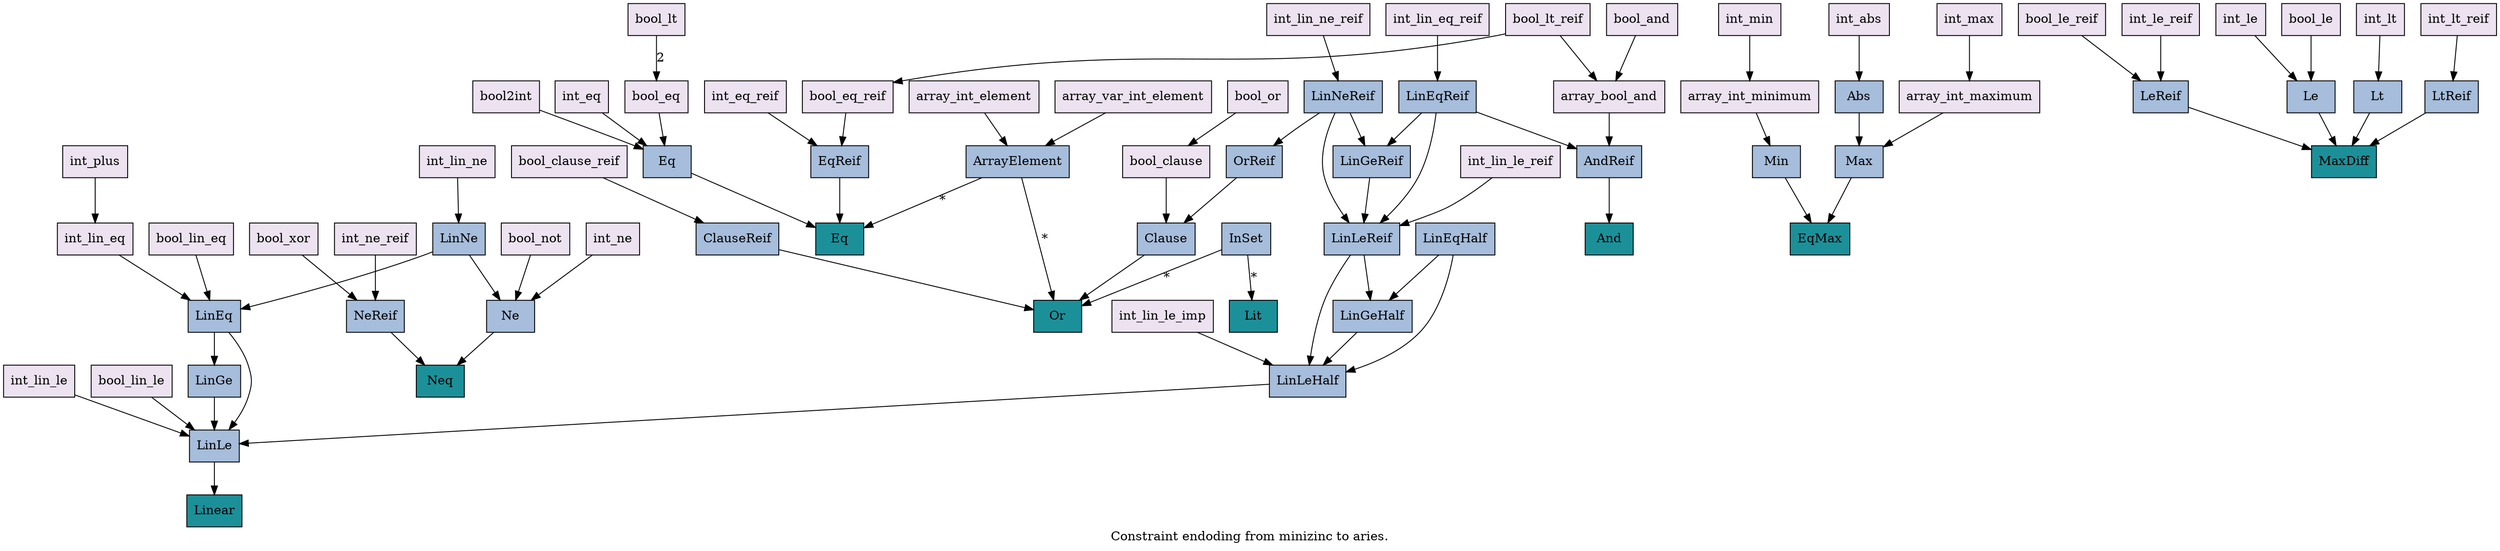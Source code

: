 // This document describes constraint encoding from minizinc to aries.
// Ellipse shape means the constraint is not yet implemented.
// Use Graphviz to generate the graph.

digraph constraints {
    label="Constraint endoding from minizinc to aries."
    node [shape=rectangle colorscheme=pubugn3 style=filled] 

    // ---------- Minizinc ----------
    {
        node [fillcolor=1]
        mzn_array_int_element [label="array_int_element"]
        mzn_array_int_maximum [label="array_int_maximum"]
        mzn_array_int_minimum [label="array_int_minimum"]
        mzn_array_var_int_element [label="array_var_int_element"]
        mzn_int_abs [label="int_abs"]
        // mzn_int_div [label="int_div"] [shape=ellipse]
        mzn_int_eq [label="int_eq"]
        mzn_int_eq_reif [label="int_eq_reif"]
        mzn_int_le [label="int_le"]
        mzn_int_le_reif [label="int_le_reif"]
        mzn_int_lin_eq [label="int_lin_eq"]
        mzn_int_lin_eq_reif [label="int_lin_eq_reif"]
        mzn_int_lin_le [label="int_lin_le"]
        mzn_int_lin_le_imp [label="int_lin_le_imp"]
        mzn_int_lin_le_reif [label="int_lin_le_reif"]
        mzn_int_lin_ne [label="int_lin_ne"]
        mzn_int_lin_ne_reif [label="int_lin_ne_reif"]
        mzn_int_lt [label="int_lt"]
        mzn_int_lt_reif [label="int_lt_reif"]
        mzn_int_max [label="int_max"]
        mzn_int_min [label="int_min"]
        // mzn_int_mod [label="int_mod"] [shape=ellipse]
        mzn_int_ne [label="int_ne"]
        mzn_int_ne_reif [label="int_ne_reif"]
        mzn_int_plus [label="int_plus"]
        // mzn_int_pow [label="int_pow"] [shape=ellipse]
        // mzn_int_times [label="int_times"] [shape=ellipse]
        mzn_array_bool_and [label="array_bool_and"]
        // mzn_array_bool_element [label="array_bool_element"] [shape=ellipse]
        // mzn_array_bool_xor [label="array_bool_xor"] [shape=ellipse]
        // mzn_array_var_bool_element [label="array_var_bool_element"] [shape=ellipse]
        mzn_bool_and [label="bool_and"]
        mzn_bool_clause [label="bool_clause"]
        mzn_bool_clause_reif [label="bool_clause_reif"]
        mzn_bool_eq [label="bool_eq"]
        mzn_bool_eq_reif [label="bool_eq_reif"]
        mzn_bool_le [label="bool_le"]
        mzn_bool_le_reif [label="bool_le_reif"]
        mzn_bool_lin_eq [label="bool_lin_eq"]
        mzn_bool_lin_le [label="bool_lin_le"]
        mzn_bool_lt [label="bool_lt"]
        mzn_bool_lt_reif [label="bool_lt_reif"]
        mzn_bool_not [label="bool_not"]
        mzn_bool_or [label="bool_or"]
        mzn_bool_xor [label="bool_xor"]
        mzn_bool2int [label="bool2int"]
    }
        

    // ---------- Solver API ----------
    {
        node [fillcolor=2]
        api_Abs [label="Abs"]
        api_AndReif [label="AndReif"]
        api_ArrayElement [label="ArrayElement"]
        api_Clause [label="Clause"]
        api_ClauseReif [label="ClauseReif"]
        api_Eq [label="Eq"]
        api_EqReif [label="EqReif"]
        api_InSet [label="InSet"]
        api_Le [label="Le"]
        api_LeReif [label="LeReif"]
        api_Lt [label="Lt"]
        api_LtReif [label="LtReif"]
        api_LinEq [label="LinEq"]
        api_LinEqHalf [label="LinEqHalf"]
        api_LinEqReif [label="LinEqReif"]
        api_LinGe [label="LinGe"]
        api_LinGeHalf [label="LinGeHalf"]
        api_LinGeReif [label="LinGeReif"]
        api_LinLe [label="LinLe"]
        api_LinLeHalf [label="LinLeHalf"]
        api_LinLeReif [label="LinLeReif"]
        api_LinNe [label="LinNe"]
        api_LinNeReif [label="LinNeReif"]
        api_Max [label="Max"]
        api_Min [label="Min"]
        api_Ne [label="Ne"]
        api_NeReif [label="NeReif"]
        api_OrReif [label="OrReif"]
    }

    // ---------- Solver ----------
    {
        node [fillcolor=3]
        // sol_Alternative [label="Alternative"]
        sol_And [label="And"]
        sol_Eq [label="Eq"]
        sol_EqMax [label="EqMax"]
        // sol_EqVal [label="EqVal"]
        // sol_EqVarMulLit [label="EqVarMulLit"]
        sol_Linear [label="Linear"]
        sol_Lit [label="Lit"]
        sol_MaxDiff [label="MaxDiff"] // b - a <= ub
        sol_Neq [label="Neq"]
        // sol_NeqVal [label="NeqVal"]
        sol_Or [label="Or"]
    }

    // ---------- Minizinc ----------
    mzn_array_int_element -> api_ArrayElement
    mzn_array_int_maximum -> api_Max
    mzn_array_int_minimum -> api_Min
    mzn_array_var_int_element -> api_ArrayElement
    mzn_int_abs -> api_Abs
    // mzn_int_div
    mzn_int_eq -> api_Eq
    mzn_int_eq_reif -> api_EqReif
    mzn_int_le -> api_Le
    mzn_int_le_reif -> api_LeReif
    mzn_int_lin_eq -> api_LinEq
    mzn_int_lin_eq_reif -> api_LinEqReif
    mzn_int_lin_le -> api_LinLe
    mzn_int_lin_le_imp -> api_LinLeHalf
    mzn_int_lin_le_reif -> api_LinLeReif
    mzn_int_lin_ne -> api_LinNe
    mzn_int_lin_ne_reif -> api_LinNeReif
    mzn_int_lt -> api_Lt
    mzn_int_lt_reif -> api_LtReif
    mzn_int_max -> mzn_array_int_maximum
    mzn_int_min -> mzn_array_int_minimum
    // mzn_int_mod
    mzn_int_ne -> api_Ne
    mzn_int_ne_reif -> api_NeReif
    mzn_int_plus -> mzn_int_lin_eq
    // mzn_int_pow
    // mzn_int_times

    mzn_array_bool_and -> api_AndReif
    // mzn_array_bool_element
    // mzn_array_bool_xor
    // mzn_array_var_bool_element
    mzn_bool_and -> mzn_array_bool_and
    mzn_bool_clause -> api_Clause
    mzn_bool_clause_reif -> api_ClauseReif
    mzn_bool_eq -> api_Eq
    mzn_bool_eq_reif -> api_EqReif
    mzn_bool_le -> api_Le
    mzn_bool_le_reif -> api_LeReif
    mzn_bool_lin_eq -> api_LinEq
    mzn_bool_lin_le -> api_LinLe
    mzn_bool_lt -> mzn_bool_eq [label="2"]
    mzn_bool_lt_reif -> { mzn_array_bool_and; mzn_bool_eq_reif }
    mzn_bool_not -> api_Ne
    mzn_bool_or -> mzn_bool_clause
    mzn_bool_xor -> api_NeReif
    mzn_bool2int -> api_Eq

    // ---------- Solver API ----------
    api_Abs -> api_Max
    api_AndReif -> sol_And
    api_ArrayElement -> { sol_Eq; sol_Or } [label="*"]
    api_Clause -> sol_Or
    api_ClauseReif -> sol_Or
    api_Eq -> sol_Eq
    api_EqReif -> sol_Eq
    api_InSet -> { sol_Or; sol_Lit } [label="*"]
    api_Le -> sol_MaxDiff
    api_LeReif -> sol_MaxDiff
    api_LinEq -> { api_LinLe; api_LinGe }
    api_LinEqHalf -> { api_LinLeHalf; api_LinGeHalf }
    api_LinEqReif -> { api_LinLeReif; api_LinGeReif; api_AndReif }
    api_LinGe -> api_LinLe
    api_LinGeHalf -> api_LinLeHalf
    api_LinGeReif -> api_LinLeReif
    api_LinLe -> sol_Linear
    api_LinLeHalf -> api_LinLe
    api_LinLeReif -> { api_LinLeHalf; api_LinGeHalf }
    api_LinNe -> { api_LinEq; api_Ne }
    api_LinNeReif -> { api_LinLeReif; api_LinGeReif; api_OrReif }
    api_Lt -> sol_MaxDiff
    api_LtReif -> sol_MaxDiff
    api_Max -> sol_EqMax
    api_Min -> sol_EqMax
    api_Ne -> sol_Neq
    api_NeReif -> sol_Neq
    api_OrReif -> api_Clause
}